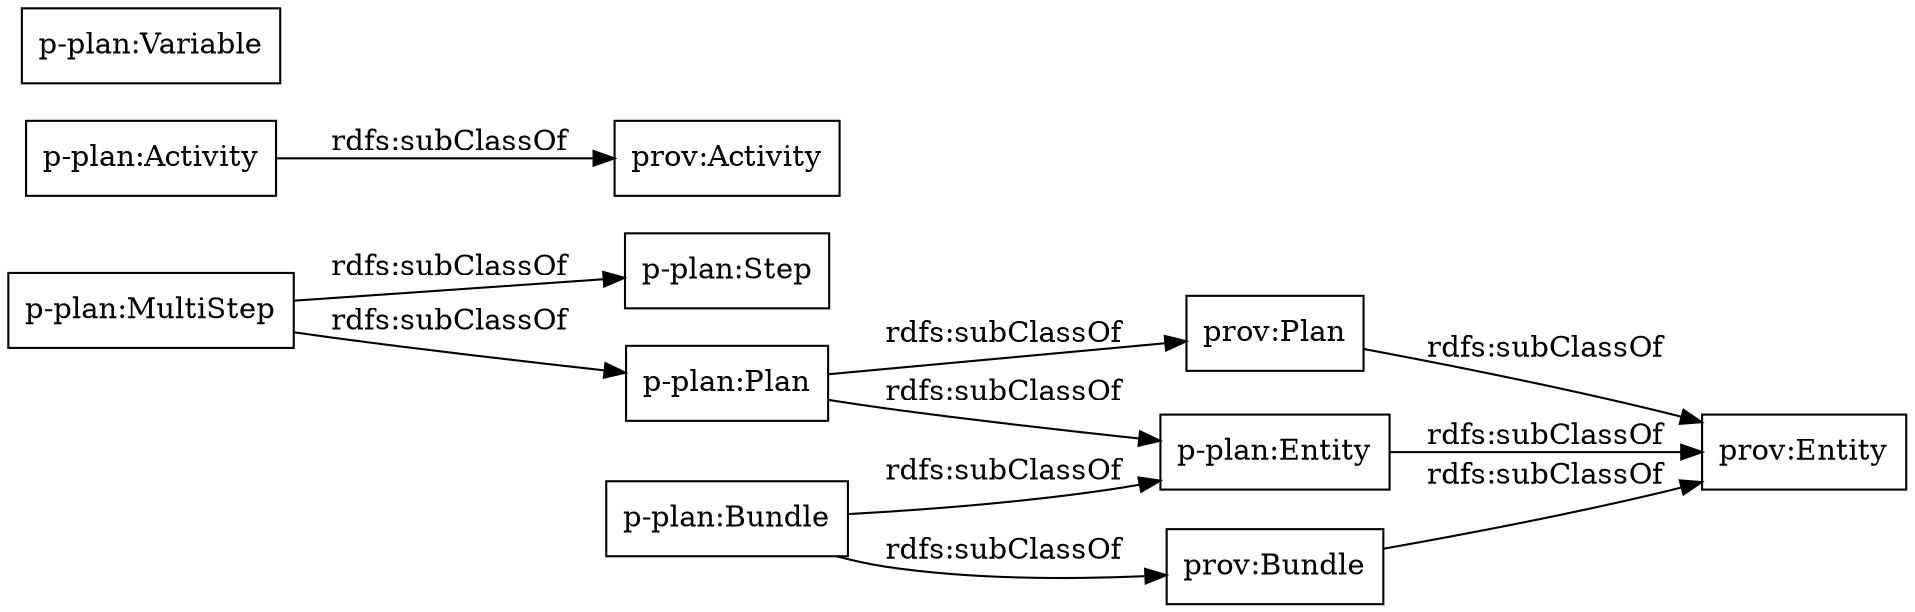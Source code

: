 digraph ar2dtool_diagram { 
rankdir=LR;
size="1000"
node [shape = rectangle, color="black"]; "p-plan:MultiStep" "p-plan:Activity" "p-plan:Step" "p-plan:Entity" "p-plan:Bundle" "prov:Bundle" "prov:Entity" "p-plan:Plan" "prov:Plan" "prov:Activity" "p-plan:Variable" ; /*classes style*/
	"p-plan:Entity" -> "prov:Entity" [ label = "rdfs:subClassOf" ];
	"p-plan:Activity" -> "prov:Activity" [ label = "rdfs:subClassOf" ];
	"prov:Bundle" -> "prov:Entity" [ label = "rdfs:subClassOf" ];
	"prov:Plan" -> "prov:Entity" [ label = "rdfs:subClassOf" ];
	"p-plan:Plan" -> "prov:Plan" [ label = "rdfs:subClassOf" ];
	"p-plan:Plan" -> "p-plan:Entity" [ label = "rdfs:subClassOf" ];
	"p-plan:Bundle" -> "prov:Bundle" [ label = "rdfs:subClassOf" ];
	"p-plan:Bundle" -> "p-plan:Entity" [ label = "rdfs:subClassOf" ];
	"p-plan:MultiStep" -> "p-plan:Step" [ label = "rdfs:subClassOf" ];
	"p-plan:MultiStep" -> "p-plan:Plan" [ label = "rdfs:subClassOf" ];

}
